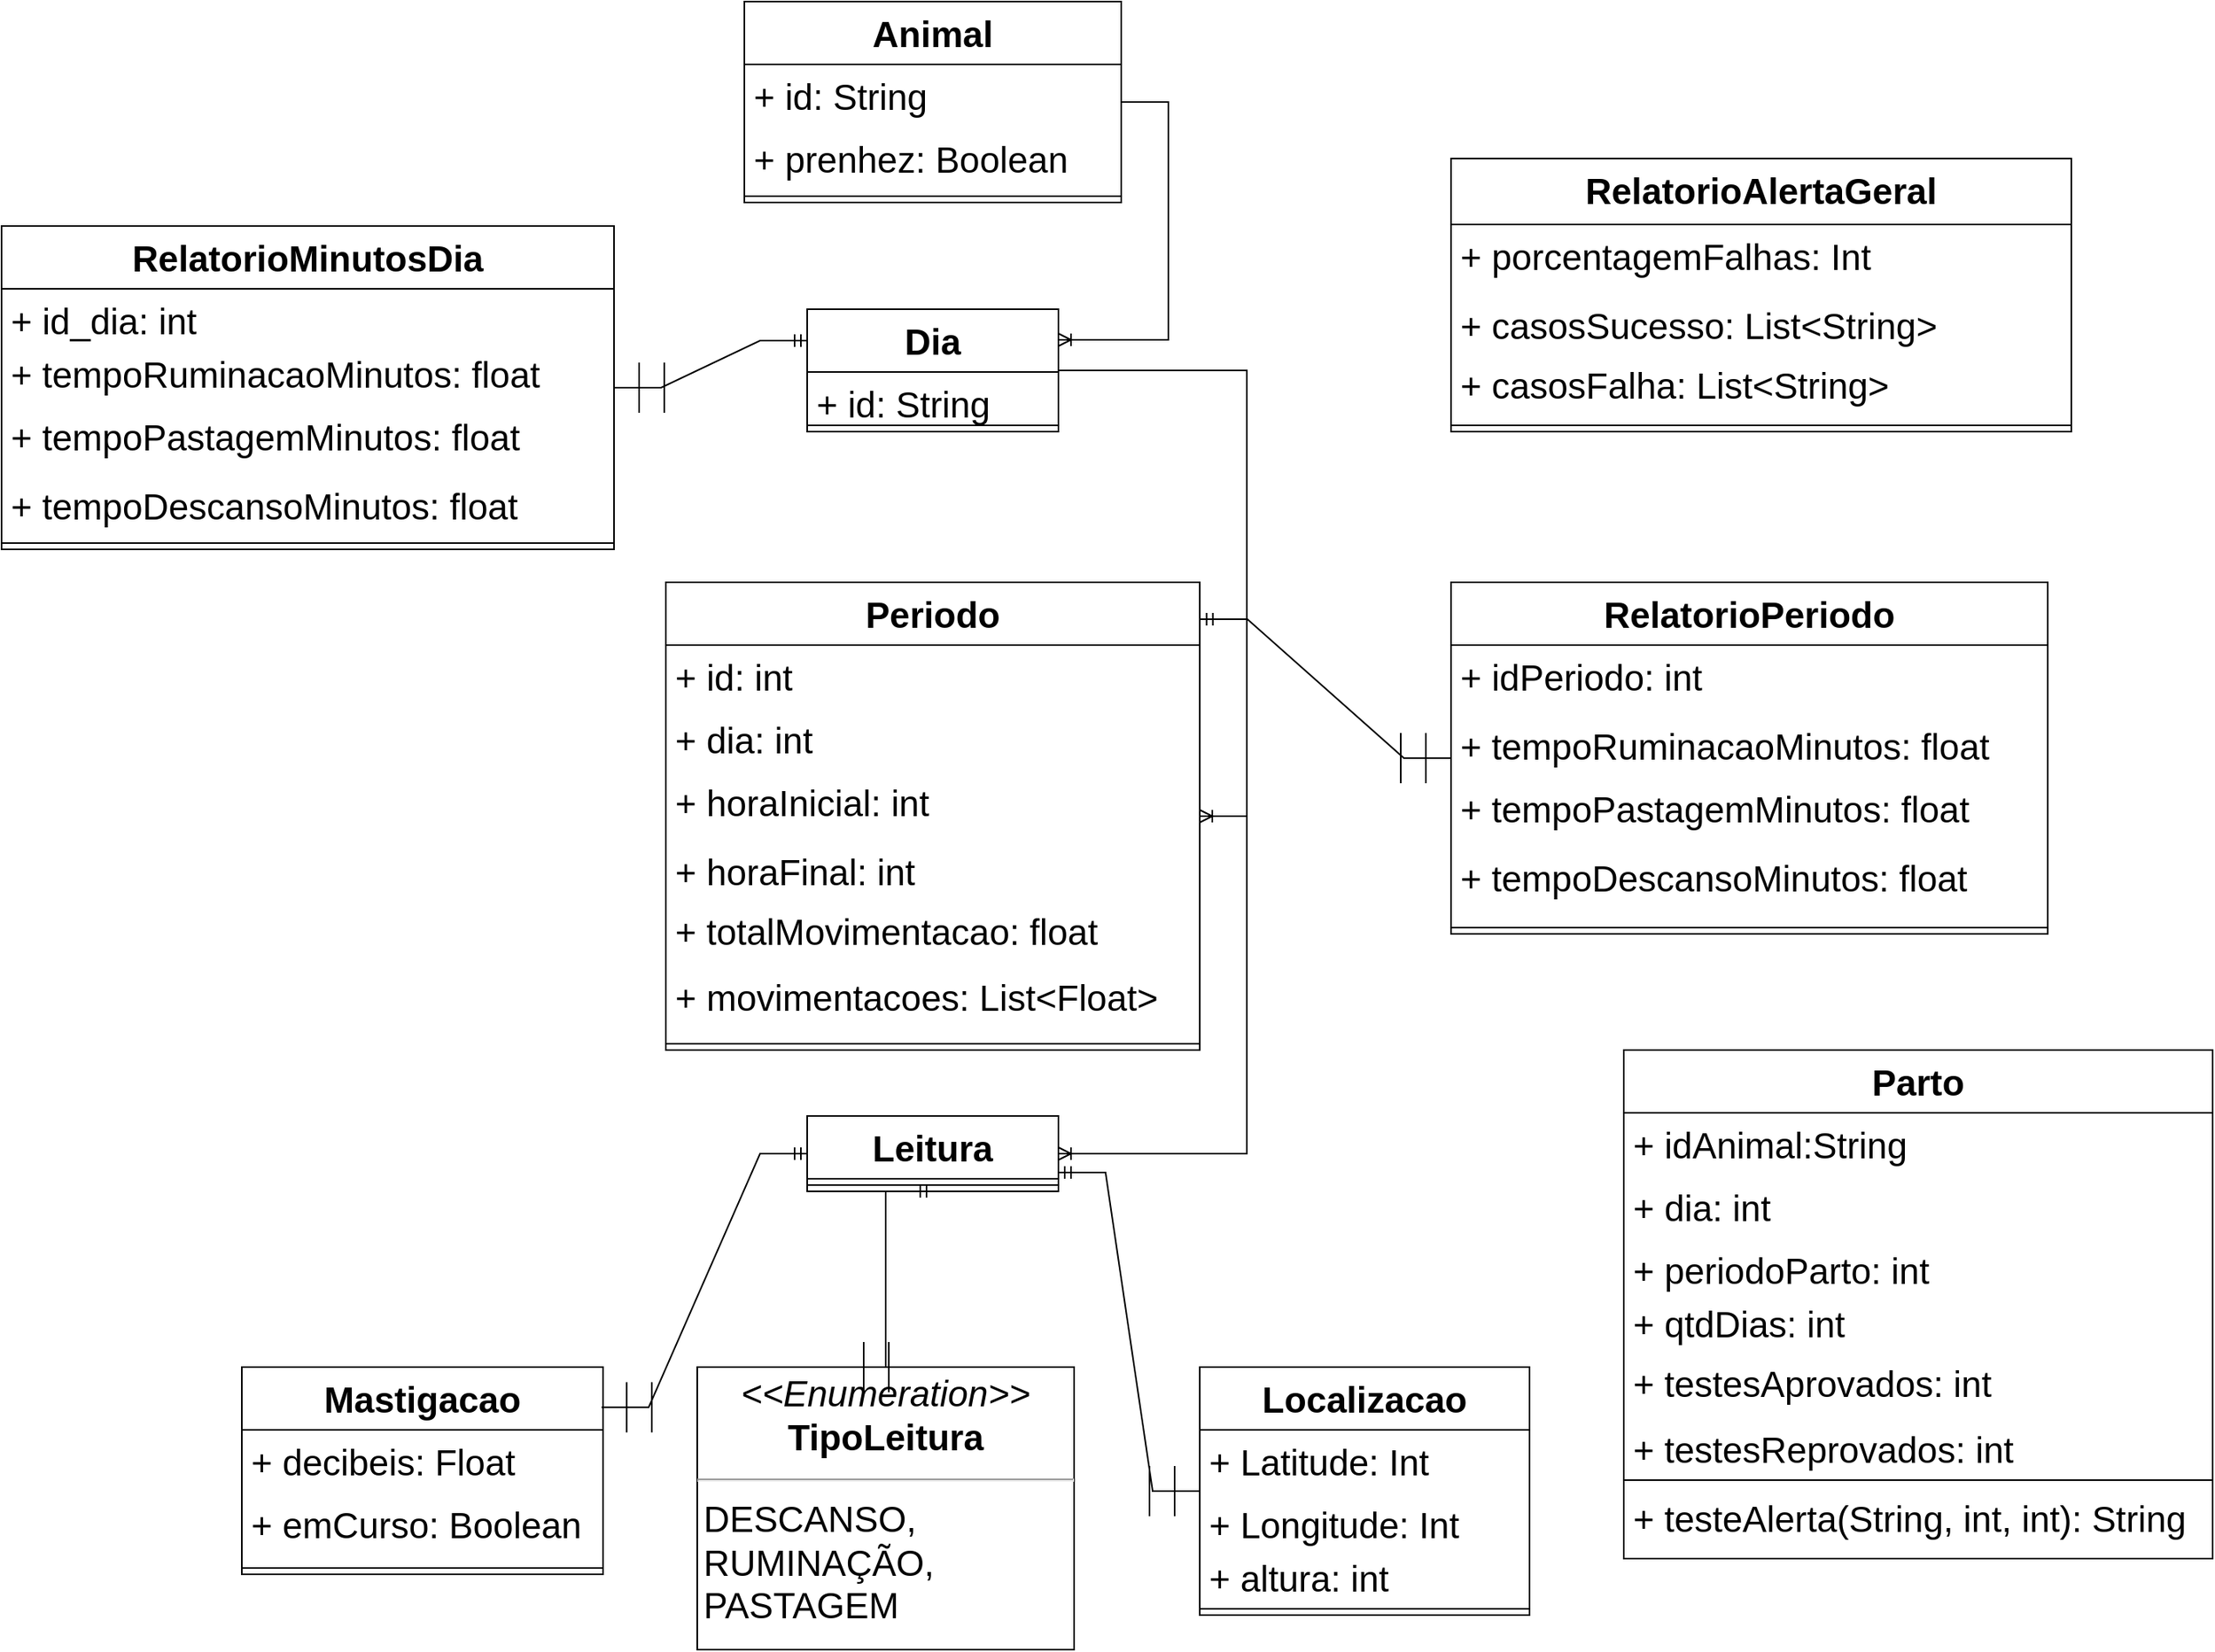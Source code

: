 <mxfile version="20.7.4" type="google" pages="2"><diagram id="C5RBs43oDa-KdzZeNtuy" name="Page-1"><mxGraphModel grid="1" page="1" gridSize="10" guides="1" tooltips="1" connect="1" arrows="1" fold="1" pageScale="1" pageWidth="827" pageHeight="1169" math="0" shadow="0"><root><mxCell id="WIyWlLk6GJQsqaUBKTNV-0"/><mxCell id="WIyWlLk6GJQsqaUBKTNV-1" parent="WIyWlLk6GJQsqaUBKTNV-0"/><mxCell id="5a583TGnAfipVfbvOAST-1" value="Animal&#xA;" style="swimlane;fontStyle=1;align=center;verticalAlign=top;childLayout=stackLayout;horizontal=1;startSize=40;horizontalStack=0;resizeParent=1;resizeParentMax=0;resizeLast=0;collapsible=1;marginBottom=0;fontSize=23;" vertex="1" parent="WIyWlLk6GJQsqaUBKTNV-1"><mxGeometry x="1300" y="-830" width="240" height="128" as="geometry"><mxRectangle x="1330" y="-310" width="80" height="30" as="alternateBounds"/></mxGeometry></mxCell><mxCell id="5a583TGnAfipVfbvOAST-2" value="+ id: String&#xA;&#xA;" style="text;strokeColor=none;fillColor=none;align=left;verticalAlign=top;spacingLeft=4;spacingRight=4;overflow=hidden;rotatable=0;points=[[0,0.5],[1,0.5]];portConstraint=eastwest;fontSize=23;" vertex="1" parent="5a583TGnAfipVfbvOAST-1"><mxGeometry y="40" width="240" height="40" as="geometry"/></mxCell><mxCell id="5a583TGnAfipVfbvOAST-5" value="+ prenhez: Boolean" style="text;strokeColor=none;fillColor=none;align=left;verticalAlign=top;spacingLeft=4;spacingRight=4;overflow=hidden;rotatable=0;points=[[0,0.5],[1,0.5]];portConstraint=eastwest;fontSize=23;" vertex="1" parent="5a583TGnAfipVfbvOAST-1"><mxGeometry y="80" width="240" height="40" as="geometry"/></mxCell><mxCell id="5a583TGnAfipVfbvOAST-3" value="" style="line;strokeWidth=1;fillColor=none;align=left;verticalAlign=middle;spacingTop=-1;spacingLeft=3;spacingRight=3;rotatable=0;labelPosition=right;points=[];portConstraint=eastwest;strokeColor=inherit;fontSize=23;" vertex="1" parent="5a583TGnAfipVfbvOAST-1"><mxGeometry y="120" width="240" height="8" as="geometry"/></mxCell><mxCell id="5a583TGnAfipVfbvOAST-10" value="Dia" style="swimlane;fontStyle=1;align=center;verticalAlign=top;childLayout=stackLayout;horizontal=1;startSize=40;horizontalStack=0;resizeParent=1;resizeParentMax=0;resizeLast=0;collapsible=1;marginBottom=0;fontSize=23;" vertex="1" parent="WIyWlLk6GJQsqaUBKTNV-1"><mxGeometry x="1340" y="-634" width="160" height="78" as="geometry"/></mxCell><mxCell id="5a583TGnAfipVfbvOAST-14" value="+ id: String&#xA;&#xA;" style="text;strokeColor=none;fillColor=none;align=left;verticalAlign=top;spacingLeft=4;spacingRight=4;overflow=hidden;rotatable=0;points=[[0,0.5],[1,0.5]];portConstraint=eastwest;fontSize=23;perimeterSpacing=0;" vertex="1" parent="5a583TGnAfipVfbvOAST-10"><mxGeometry y="40" width="160" height="30" as="geometry"/></mxCell><mxCell id="1n6CRJhgH3x-E_U1XJ8d-13" value="" style="edgeStyle=entityRelationEdgeStyle;fontSize=12;html=1;endArrow=ERmandOne;startArrow=ERmandOne;rounded=0;fontFamily=Helvetica;fontColor=default;startSize=30;" edge="1" parent="5a583TGnAfipVfbvOAST-10" source="5a583TGnAfipVfbvOAST-33"><mxGeometry x="1" y="-103" width="100" height="100" relative="1" as="geometry"><mxPoint x="159.83" y="108.46" as="sourcePoint"/><mxPoint y="20" as="targetPoint"/><mxPoint x="90" y="-53" as="offset"/></mxGeometry></mxCell><mxCell id="5a583TGnAfipVfbvOAST-12" value="" style="line;strokeWidth=1;fillColor=none;align=left;verticalAlign=middle;spacingTop=-1;spacingLeft=3;spacingRight=3;rotatable=0;labelPosition=right;points=[];portConstraint=eastwest;strokeColor=inherit;fontSize=23;" vertex="1" parent="5a583TGnAfipVfbvOAST-10"><mxGeometry y="70" width="160" height="8" as="geometry"/></mxCell><mxCell id="5a583TGnAfipVfbvOAST-33" value="RelatorioMinutosDia" style="swimlane;fontStyle=1;align=center;verticalAlign=top;childLayout=stackLayout;horizontal=1;startSize=40;horizontalStack=0;resizeParent=1;resizeParentMax=0;resizeLast=0;collapsible=1;marginBottom=0;fontSize=23;" vertex="1" parent="WIyWlLk6GJQsqaUBKTNV-1"><mxGeometry x="827" y="-687" width="390" height="206" as="geometry"><mxRectangle x="1060" y="-170" width="160" height="30" as="alternateBounds"/></mxGeometry></mxCell><mxCell id="5a583TGnAfipVfbvOAST-34" value="+ id_dia: int" style="text;strokeColor=none;fillColor=none;align=left;verticalAlign=top;spacingLeft=4;spacingRight=4;overflow=hidden;rotatable=0;points=[[0,0.5],[1,0.5]];portConstraint=eastwest;fontSize=23;" vertex="1" parent="5a583TGnAfipVfbvOAST-33"><mxGeometry y="40" width="390" height="34" as="geometry"/></mxCell><mxCell id="5a583TGnAfipVfbvOAST-37" value="+ tempoRuminacaoMinutos: float" style="text;strokeColor=none;fillColor=none;align=left;verticalAlign=top;spacingLeft=4;spacingRight=4;overflow=hidden;rotatable=0;points=[[0,0.5],[1,0.5]];portConstraint=eastwest;fontSize=23;" vertex="1" parent="5a583TGnAfipVfbvOAST-33"><mxGeometry y="74" width="390" height="40" as="geometry"/></mxCell><mxCell id="5a583TGnAfipVfbvOAST-38" value="+ tempoPastagemMinutos: float" style="text;strokeColor=none;fillColor=none;align=left;verticalAlign=top;spacingLeft=4;spacingRight=4;overflow=hidden;rotatable=0;points=[[0,0.5],[1,0.5]];portConstraint=eastwest;fontSize=23;" vertex="1" parent="5a583TGnAfipVfbvOAST-33"><mxGeometry y="114" width="390" height="44" as="geometry"/></mxCell><mxCell id="5a583TGnAfipVfbvOAST-39" value="+ tempoDescansoMinutos: float" style="text;strokeColor=none;fillColor=none;align=left;verticalAlign=top;spacingLeft=4;spacingRight=4;overflow=hidden;rotatable=0;points=[[0,0.5],[1,0.5]];portConstraint=eastwest;fontSize=23;" vertex="1" parent="5a583TGnAfipVfbvOAST-33"><mxGeometry y="158" width="390" height="40" as="geometry"/></mxCell><mxCell id="5a583TGnAfipVfbvOAST-35" value="" style="line;strokeWidth=1;fillColor=none;align=left;verticalAlign=middle;spacingTop=-1;spacingLeft=3;spacingRight=3;rotatable=0;labelPosition=right;points=[];portConstraint=eastwest;strokeColor=inherit;fontSize=23;" vertex="1" parent="5a583TGnAfipVfbvOAST-33"><mxGeometry y="198" width="390" height="8" as="geometry"/></mxCell><mxCell id="5a583TGnAfipVfbvOAST-43" value="Periodo" style="swimlane;fontStyle=1;align=center;verticalAlign=top;childLayout=stackLayout;horizontal=1;startSize=40;horizontalStack=0;resizeParent=1;resizeParentMax=0;resizeLast=0;collapsible=1;marginBottom=0;fontSize=23;" vertex="1" parent="WIyWlLk6GJQsqaUBKTNV-1"><mxGeometry x="1250" y="-460" width="340" height="298" as="geometry"/></mxCell><mxCell id="5a583TGnAfipVfbvOAST-44" value="+ id: int" style="text;strokeColor=none;fillColor=none;align=left;verticalAlign=top;spacingLeft=4;spacingRight=4;overflow=hidden;rotatable=0;points=[[0,0.5],[1,0.5]];portConstraint=eastwest;fontSize=23;" vertex="1" parent="5a583TGnAfipVfbvOAST-43"><mxGeometry y="40" width="340" height="40" as="geometry"/></mxCell><mxCell id="5a583TGnAfipVfbvOAST-52" value="+ dia: int" style="text;strokeColor=none;fillColor=none;align=left;verticalAlign=top;spacingLeft=4;spacingRight=4;overflow=hidden;rotatable=0;points=[[0,0.5],[1,0.5]];portConstraint=eastwest;fontSize=23;" vertex="1" parent="5a583TGnAfipVfbvOAST-43"><mxGeometry y="80" width="340" height="40" as="geometry"/></mxCell><mxCell id="5a583TGnAfipVfbvOAST-51" value="+ horaInicial: int" style="text;strokeColor=none;fillColor=none;align=left;verticalAlign=top;spacingLeft=4;spacingRight=4;overflow=hidden;rotatable=0;points=[[0,0.5],[1,0.5]];portConstraint=eastwest;fontSize=23;" vertex="1" parent="5a583TGnAfipVfbvOAST-43"><mxGeometry y="120" width="340" height="44" as="geometry"/></mxCell><mxCell id="5a583TGnAfipVfbvOAST-53" value="+ horaFinal: int" style="text;strokeColor=none;fillColor=none;align=left;verticalAlign=top;spacingLeft=4;spacingRight=4;overflow=hidden;rotatable=0;points=[[0,0.5],[1,0.5]];portConstraint=eastwest;fontSize=23;" vertex="1" parent="5a583TGnAfipVfbvOAST-43"><mxGeometry y="164" width="340" height="38" as="geometry"/></mxCell><mxCell id="5a583TGnAfipVfbvOAST-54" value="+ totalMovimentacao: float" style="text;strokeColor=none;fillColor=none;align=left;verticalAlign=top;spacingLeft=4;spacingRight=4;overflow=hidden;rotatable=0;points=[[0,0.5],[1,0.5]];portConstraint=eastwest;fontSize=23;" vertex="1" parent="5a583TGnAfipVfbvOAST-43"><mxGeometry y="202" width="340" height="42" as="geometry"/></mxCell><mxCell id="5a583TGnAfipVfbvOAST-55" value="+ movimentacoes: List&lt;Float&gt;" style="text;strokeColor=none;fillColor=none;align=left;verticalAlign=top;spacingLeft=4;spacingRight=4;overflow=hidden;rotatable=0;points=[[0,0.5],[1,0.5]];portConstraint=eastwest;fontSize=23;" vertex="1" parent="5a583TGnAfipVfbvOAST-43"><mxGeometry y="244" width="340" height="46" as="geometry"/></mxCell><mxCell id="5a583TGnAfipVfbvOAST-45" value="" style="line;strokeWidth=1;fillColor=none;align=left;verticalAlign=middle;spacingTop=-1;spacingLeft=3;spacingRight=3;rotatable=0;labelPosition=right;points=[];portConstraint=eastwest;strokeColor=inherit;fontSize=23;" vertex="1" parent="5a583TGnAfipVfbvOAST-43"><mxGeometry y="290" width="340" height="8" as="geometry"/></mxCell><mxCell id="5a583TGnAfipVfbvOAST-56" value="RelatorioPeriodo" style="swimlane;fontStyle=1;align=center;verticalAlign=top;childLayout=stackLayout;horizontal=1;startSize=40;horizontalStack=0;resizeParent=1;resizeParentMax=0;resizeLast=0;collapsible=1;marginBottom=0;fontSize=23;" vertex="1" parent="WIyWlLk6GJQsqaUBKTNV-1"><mxGeometry x="1750" y="-460" width="380" height="224" as="geometry"/></mxCell><mxCell id="5a583TGnAfipVfbvOAST-57" value="+ idPeriodo: int" style="text;strokeColor=none;fillColor=none;align=left;verticalAlign=top;spacingLeft=4;spacingRight=4;overflow=hidden;rotatable=0;points=[[0,0.5],[1,0.5]];portConstraint=eastwest;fontSize=23;" vertex="1" parent="5a583TGnAfipVfbvOAST-56"><mxGeometry y="40" width="380" height="44" as="geometry"/></mxCell><mxCell id="5a583TGnAfipVfbvOAST-58" value="+ tempoRuminacaoMinutos: float" style="text;strokeColor=none;fillColor=none;align=left;verticalAlign=top;spacingLeft=4;spacingRight=4;overflow=hidden;rotatable=0;points=[[0,0.5],[1,0.5]];portConstraint=eastwest;fontSize=23;" vertex="1" parent="5a583TGnAfipVfbvOAST-56"><mxGeometry y="84" width="380" height="40" as="geometry"/></mxCell><mxCell id="5a583TGnAfipVfbvOAST-59" value="+ tempoPastagemMinutos: float" style="text;strokeColor=none;fillColor=none;align=left;verticalAlign=top;spacingLeft=4;spacingRight=4;overflow=hidden;rotatable=0;points=[[0,0.5],[1,0.5]];portConstraint=eastwest;fontSize=23;" vertex="1" parent="5a583TGnAfipVfbvOAST-56"><mxGeometry y="124" width="380" height="44" as="geometry"/></mxCell><mxCell id="5a583TGnAfipVfbvOAST-60" value="+ tempoDescansoMinutos: float" style="text;strokeColor=none;fillColor=none;align=left;verticalAlign=top;spacingLeft=4;spacingRight=4;overflow=hidden;rotatable=0;points=[[0,0.5],[1,0.5]];portConstraint=eastwest;fontSize=23;" vertex="1" parent="5a583TGnAfipVfbvOAST-56"><mxGeometry y="168" width="380" height="48" as="geometry"/></mxCell><mxCell id="5a583TGnAfipVfbvOAST-61" value="" style="line;strokeWidth=1;fillColor=none;align=left;verticalAlign=middle;spacingTop=-1;spacingLeft=3;spacingRight=3;rotatable=0;labelPosition=right;points=[];portConstraint=eastwest;strokeColor=inherit;fontSize=23;" vertex="1" parent="5a583TGnAfipVfbvOAST-56"><mxGeometry y="216" width="380" height="8" as="geometry"/></mxCell><mxCell id="5a583TGnAfipVfbvOAST-69" value="Leitura" style="swimlane;fontStyle=1;align=center;verticalAlign=top;childLayout=stackLayout;horizontal=1;startSize=40;horizontalStack=0;resizeParent=1;resizeParentMax=0;resizeLast=0;collapsible=1;marginBottom=0;fontSize=23;" vertex="1" parent="WIyWlLk6GJQsqaUBKTNV-1"><mxGeometry x="1340" y="-120" width="160" height="48" as="geometry"><mxRectangle x="1330" y="138" width="80" height="30" as="alternateBounds"/></mxGeometry></mxCell><mxCell id="5a583TGnAfipVfbvOAST-71" value="" style="line;strokeWidth=1;fillColor=none;align=left;verticalAlign=middle;spacingTop=-1;spacingLeft=3;spacingRight=3;rotatable=0;labelPosition=right;points=[];portConstraint=eastwest;strokeColor=inherit;fontSize=23;" vertex="1" parent="5a583TGnAfipVfbvOAST-69"><mxGeometry y="40" width="160" height="8" as="geometry"/></mxCell><mxCell id="5a583TGnAfipVfbvOAST-76" value="&lt;p style=&quot;margin: 4px 0px 0px; text-align: center; font-size: 23px;&quot;&gt;&lt;i style=&quot;font-size: 23px;&quot;&gt;&amp;lt;&amp;lt;Enumeration&amp;gt;&amp;gt;&lt;/i&gt;&lt;br style=&quot;font-size: 23px;&quot;&gt;&lt;b style=&quot;font-size: 23px;&quot;&gt;TipoLeitura&lt;/b&gt;&lt;/p&gt;&lt;hr style=&quot;font-size: 23px;&quot;&gt;&lt;p style=&quot;margin: 0px 0px 0px 4px; font-size: 23px;&quot;&gt;DESCANSO,&lt;/p&gt;&lt;p style=&quot;margin: 0px 0px 0px 4px; font-size: 23px;&quot;&gt;RUMINAÇÃO,&lt;/p&gt;&lt;p style=&quot;margin: 0px 0px 0px 4px; font-size: 23px;&quot;&gt;PASTAGEM&lt;/p&gt;" style="verticalAlign=top;align=left;overflow=fill;fontSize=23;fontFamily=Helvetica;html=1;" vertex="1" parent="WIyWlLk6GJQsqaUBKTNV-1"><mxGeometry x="1270" y="40" width="240" height="180" as="geometry"/></mxCell><mxCell id="5a583TGnAfipVfbvOAST-83" value="Mastigacao" style="swimlane;fontStyle=1;align=center;verticalAlign=top;childLayout=stackLayout;horizontal=1;startSize=40;horizontalStack=0;resizeParent=1;resizeParentMax=0;resizeLast=0;collapsible=1;marginBottom=0;fontSize=23;" vertex="1" parent="WIyWlLk6GJQsqaUBKTNV-1"><mxGeometry x="980" y="40" width="230" height="132" as="geometry"/></mxCell><mxCell id="5a583TGnAfipVfbvOAST-84" value="+ decibeis: Float" style="text;strokeColor=none;fillColor=none;align=left;verticalAlign=top;spacingLeft=4;spacingRight=4;overflow=hidden;rotatable=0;points=[[0,0.5],[1,0.5]];portConstraint=eastwest;fontSize=23;" vertex="1" parent="5a583TGnAfipVfbvOAST-83"><mxGeometry y="40" width="230" height="40" as="geometry"/></mxCell><mxCell id="5a583TGnAfipVfbvOAST-87" value="+ emCurso: Boolean" style="text;strokeColor=none;fillColor=none;align=left;verticalAlign=top;spacingLeft=4;spacingRight=4;overflow=hidden;rotatable=0;points=[[0,0.5],[1,0.5]];portConstraint=eastwest;fontSize=23;" vertex="1" parent="5a583TGnAfipVfbvOAST-83"><mxGeometry y="80" width="230" height="44" as="geometry"/></mxCell><mxCell id="5a583TGnAfipVfbvOAST-85" value="" style="line;strokeWidth=1;fillColor=none;align=left;verticalAlign=middle;spacingTop=-1;spacingLeft=3;spacingRight=3;rotatable=0;labelPosition=right;points=[];portConstraint=eastwest;strokeColor=inherit;fontSize=23;" vertex="1" parent="5a583TGnAfipVfbvOAST-83"><mxGeometry y="124" width="230" height="8" as="geometry"/></mxCell><mxCell id="5a583TGnAfipVfbvOAST-91" value="Localizacao" style="swimlane;fontStyle=1;align=center;verticalAlign=top;childLayout=stackLayout;horizontal=1;startSize=40;horizontalStack=0;resizeParent=1;resizeParentMax=0;resizeLast=0;collapsible=1;marginBottom=0;fontSize=23;" vertex="1" parent="WIyWlLk6GJQsqaUBKTNV-1"><mxGeometry x="1590" y="40" width="210" height="158" as="geometry"/></mxCell><mxCell id="5a583TGnAfipVfbvOAST-92" value="+ Latitude: Int" style="text;strokeColor=none;fillColor=none;align=left;verticalAlign=top;spacingLeft=4;spacingRight=4;overflow=hidden;rotatable=0;points=[[0,0.5],[1,0.5]];portConstraint=eastwest;fontSize=23;" vertex="1" parent="5a583TGnAfipVfbvOAST-91"><mxGeometry y="40" width="210" height="40" as="geometry"/></mxCell><mxCell id="5a583TGnAfipVfbvOAST-95" value="+ Longitude: Int" style="text;strokeColor=none;fillColor=none;align=left;verticalAlign=top;spacingLeft=4;spacingRight=4;overflow=hidden;rotatable=0;points=[[0,0.5],[1,0.5]];portConstraint=eastwest;fontSize=23;" vertex="1" parent="5a583TGnAfipVfbvOAST-91"><mxGeometry y="80" width="210" height="34" as="geometry"/></mxCell><mxCell id="5a583TGnAfipVfbvOAST-93" value="+ altura: int" style="text;strokeColor=none;fillColor=none;align=left;verticalAlign=top;spacingLeft=4;spacingRight=4;overflow=hidden;rotatable=0;points=[[0,0.5],[1,0.5]];portConstraint=eastwest;fontSize=23;" vertex="1" parent="5a583TGnAfipVfbvOAST-91"><mxGeometry y="114" width="210" height="36" as="geometry"/></mxCell><mxCell id="5a583TGnAfipVfbvOAST-94" value="" style="line;strokeWidth=1;fillColor=none;align=left;verticalAlign=middle;spacingTop=-1;spacingLeft=3;spacingRight=3;rotatable=0;labelPosition=right;points=[];portConstraint=eastwest;strokeColor=inherit;fontSize=23;" vertex="1" parent="5a583TGnAfipVfbvOAST-91"><mxGeometry y="150" width="210" height="8" as="geometry"/></mxCell><mxCell id="5a583TGnAfipVfbvOAST-96" value="RelatorioAlertaGeral" style="swimlane;fontStyle=1;align=center;verticalAlign=top;childLayout=stackLayout;horizontal=1;startSize=42;horizontalStack=0;resizeParent=1;resizeParentMax=0;resizeLast=0;collapsible=1;marginBottom=0;fontSize=23;" vertex="1" parent="WIyWlLk6GJQsqaUBKTNV-1"><mxGeometry x="1750" y="-730" width="395" height="174" as="geometry"/></mxCell><mxCell id="5a583TGnAfipVfbvOAST-97" value="+ porcentagemFalhas: Int" style="text;strokeColor=none;fillColor=none;align=left;verticalAlign=top;spacingLeft=4;spacingRight=4;overflow=hidden;rotatable=0;points=[[0,0.5],[1,0.5]];portConstraint=eastwest;fontSize=23;" vertex="1" parent="5a583TGnAfipVfbvOAST-96"><mxGeometry y="42" width="395" height="44" as="geometry"/></mxCell><mxCell id="5a583TGnAfipVfbvOAST-100" value="+ casosSucesso: List&lt;String&gt;" style="text;strokeColor=none;fillColor=none;align=left;verticalAlign=top;spacingLeft=4;spacingRight=4;overflow=hidden;rotatable=0;points=[[0,0.5],[1,0.5]];portConstraint=eastwest;fontSize=23;" vertex="1" parent="5a583TGnAfipVfbvOAST-96"><mxGeometry y="86" width="395" height="38" as="geometry"/></mxCell><mxCell id="5a583TGnAfipVfbvOAST-101" value="+ casosFalha: List&lt;String&gt;" style="text;strokeColor=none;fillColor=none;align=left;verticalAlign=top;spacingLeft=4;spacingRight=4;overflow=hidden;rotatable=0;points=[[0,0.5],[1,0.5]];portConstraint=eastwest;fontSize=23;" vertex="1" parent="5a583TGnAfipVfbvOAST-96"><mxGeometry y="124" width="395" height="42" as="geometry"/></mxCell><mxCell id="5a583TGnAfipVfbvOAST-98" value="" style="line;strokeWidth=1;fillColor=none;align=left;verticalAlign=middle;spacingTop=-1;spacingLeft=3;spacingRight=3;rotatable=0;labelPosition=right;points=[];portConstraint=eastwest;strokeColor=inherit;fontSize=23;" vertex="1" parent="5a583TGnAfipVfbvOAST-96"><mxGeometry y="166" width="395" height="8" as="geometry"/></mxCell><mxCell id="04up0CmGePxD9HbmvsQ1-0" value="Parto" style="swimlane;fontStyle=1;align=center;verticalAlign=top;childLayout=stackLayout;horizontal=1;startSize=40;horizontalStack=0;resizeParent=1;resizeParentMax=0;resizeLast=0;collapsible=1;marginBottom=0;fontSize=23;" vertex="1" parent="WIyWlLk6GJQsqaUBKTNV-1"><mxGeometry x="1860" y="-162" width="375" height="324" as="geometry"/></mxCell><mxCell id="04up0CmGePxD9HbmvsQ1-1" value="+ idAnimal:String" style="text;strokeColor=none;fillColor=none;align=left;verticalAlign=top;spacingLeft=4;spacingRight=4;overflow=hidden;rotatable=0;points=[[0,0.5],[1,0.5]];portConstraint=eastwest;fontSize=23;" vertex="1" parent="04up0CmGePxD9HbmvsQ1-0"><mxGeometry y="40" width="375" height="40" as="geometry"/></mxCell><mxCell id="04up0CmGePxD9HbmvsQ1-5" value="+ dia: int" style="text;strokeColor=none;fillColor=none;align=left;verticalAlign=top;spacingLeft=4;spacingRight=4;overflow=hidden;rotatable=0;points=[[0,0.5],[1,0.5]];portConstraint=eastwest;fontSize=23;" vertex="1" parent="04up0CmGePxD9HbmvsQ1-0"><mxGeometry y="80" width="375" height="40" as="geometry"/></mxCell><mxCell id="04up0CmGePxD9HbmvsQ1-6" value="+ periodoParto: int" style="text;strokeColor=none;fillColor=none;align=left;verticalAlign=top;spacingLeft=4;spacingRight=4;overflow=hidden;rotatable=0;points=[[0,0.5],[1,0.5]];portConstraint=eastwest;fontSize=23;" vertex="1" parent="04up0CmGePxD9HbmvsQ1-0"><mxGeometry y="120" width="375" height="34" as="geometry"/></mxCell><mxCell id="04up0CmGePxD9HbmvsQ1-7" value="+ qtdDias: int" style="text;strokeColor=none;fillColor=none;align=left;verticalAlign=top;spacingLeft=4;spacingRight=4;overflow=hidden;rotatable=0;points=[[0,0.5],[1,0.5]];portConstraint=eastwest;fontSize=23;" vertex="1" parent="04up0CmGePxD9HbmvsQ1-0"><mxGeometry y="154" width="375" height="38" as="geometry"/></mxCell><mxCell id="04up0CmGePxD9HbmvsQ1-4" value="+ testesAprovados: int" style="text;strokeColor=none;fillColor=none;align=left;verticalAlign=top;spacingLeft=4;spacingRight=4;overflow=hidden;rotatable=0;points=[[0,0.5],[1,0.5]];portConstraint=eastwest;fontSize=23;" vertex="1" parent="04up0CmGePxD9HbmvsQ1-0"><mxGeometry y="192" width="375" height="42" as="geometry"/></mxCell><mxCell id="04up0CmGePxD9HbmvsQ1-8" value="+ testesReprovados: int" style="text;strokeColor=none;fillColor=none;align=left;verticalAlign=top;spacingLeft=4;spacingRight=4;overflow=hidden;rotatable=0;points=[[0,0.5],[1,0.5]];portConstraint=eastwest;fontSize=23;" vertex="1" parent="04up0CmGePxD9HbmvsQ1-0"><mxGeometry y="234" width="375" height="36" as="geometry"/></mxCell><mxCell id="04up0CmGePxD9HbmvsQ1-2" value="" style="line;strokeWidth=1;fillColor=none;align=left;verticalAlign=middle;spacingTop=-1;spacingLeft=3;spacingRight=3;rotatable=0;labelPosition=right;points=[];portConstraint=eastwest;strokeColor=inherit;fontSize=23;" vertex="1" parent="04up0CmGePxD9HbmvsQ1-0"><mxGeometry y="270" width="375" height="8" as="geometry"/></mxCell><mxCell id="04up0CmGePxD9HbmvsQ1-3" value="+ testeAlerta(String, int, int): String" style="text;strokeColor=none;fillColor=none;align=left;verticalAlign=top;spacingLeft=4;spacingRight=4;overflow=hidden;rotatable=0;points=[[0,0.5],[1,0.5]];portConstraint=eastwest;fontSize=23;" vertex="1" parent="04up0CmGePxD9HbmvsQ1-0"><mxGeometry y="278" width="375" height="46" as="geometry"/></mxCell><mxCell id="1n6CRJhgH3x-E_U1XJ8d-4" value="" style="edgeStyle=entityRelationEdgeStyle;fontSize=12;html=1;endArrow=ERoneToMany;rounded=0;fontFamily=Helvetica;fontColor=default;startSize=30;" edge="1" parent="WIyWlLk6GJQsqaUBKTNV-1" source="5a583TGnAfipVfbvOAST-43" target="5a583TGnAfipVfbvOAST-69"><mxGeometry width="100" height="100" relative="1" as="geometry"><mxPoint x="1370" y="30" as="sourcePoint"/><mxPoint x="1670" y="30" as="targetPoint"/></mxGeometry></mxCell><mxCell id="1n6CRJhgH3x-E_U1XJ8d-8" value="" style="edgeStyle=entityRelationEdgeStyle;fontSize=12;html=1;endArrow=ERmandOne;startArrow=ERmandOne;rounded=0;fontFamily=Helvetica;fontColor=default;startSize=30;exitX=0.996;exitY=0.194;exitDx=0;exitDy=0;exitPerimeter=0;entryX=0;entryY=0.5;entryDx=0;entryDy=0;" edge="1" parent="WIyWlLk6GJQsqaUBKTNV-1" source="5a583TGnAfipVfbvOAST-83" target="5a583TGnAfipVfbvOAST-69"><mxGeometry width="100" height="100" relative="1" as="geometry"><mxPoint x="1370" y="30" as="sourcePoint"/><mxPoint x="1470" y="-70" as="targetPoint"/></mxGeometry></mxCell><mxCell id="1n6CRJhgH3x-E_U1XJ8d-9" value="" style="edgeStyle=entityRelationEdgeStyle;fontSize=12;html=1;endArrow=ERmandOne;startArrow=ERmandOne;rounded=0;fontFamily=Helvetica;fontColor=default;startSize=30;exitX=0.375;exitY=0;exitDx=0;exitDy=0;exitPerimeter=0;entryX=0.5;entryY=1;entryDx=0;entryDy=0;" edge="1" parent="WIyWlLk6GJQsqaUBKTNV-1" source="5a583TGnAfipVfbvOAST-76" target="5a583TGnAfipVfbvOAST-69"><mxGeometry x="-0.564" y="-35" width="100" height="100" relative="1" as="geometry"><mxPoint x="1219.08" y="75.608" as="sourcePoint"/><mxPoint x="1350" y="-86.0" as="targetPoint"/><mxPoint as="offset"/></mxGeometry></mxCell><mxCell id="1n6CRJhgH3x-E_U1XJ8d-10" value="" style="edgeStyle=entityRelationEdgeStyle;fontSize=12;html=1;endArrow=ERmandOne;startArrow=ERmandOne;rounded=0;fontFamily=Helvetica;fontColor=default;startSize=30;entryX=1;entryY=0.75;entryDx=0;entryDy=0;" edge="1" parent="WIyWlLk6GJQsqaUBKTNV-1" source="5a583TGnAfipVfbvOAST-91" target="5a583TGnAfipVfbvOAST-69"><mxGeometry width="100" height="100" relative="1" as="geometry"><mxPoint x="1229.08" y="85.608" as="sourcePoint"/><mxPoint x="1360" y="-76.0" as="targetPoint"/></mxGeometry></mxCell><mxCell id="1n6CRJhgH3x-E_U1XJ8d-12" value="" style="edgeStyle=entityRelationEdgeStyle;fontSize=12;html=1;endArrow=ERmandOne;startArrow=ERmandOne;rounded=0;fontFamily=Helvetica;fontColor=default;startSize=30;entryX=1.001;entryY=0.079;entryDx=0;entryDy=0;entryPerimeter=0;" edge="1" parent="WIyWlLk6GJQsqaUBKTNV-1" source="5a583TGnAfipVfbvOAST-56" target="5a583TGnAfipVfbvOAST-43"><mxGeometry x="1" y="-103" width="100" height="100" relative="1" as="geometry"><mxPoint x="1630" y="-410" as="sourcePoint"/><mxPoint x="1730" y="-510" as="targetPoint"/><mxPoint x="90" y="-53" as="offset"/></mxGeometry></mxCell><mxCell id="1n6CRJhgH3x-E_U1XJ8d-14" value="" style="edgeStyle=entityRelationEdgeStyle;fontSize=12;html=1;endArrow=ERoneToMany;rounded=0;fontFamily=Helvetica;fontColor=default;startSize=30;entryX=1;entryY=0.25;entryDx=0;entryDy=0;" edge="1" parent="WIyWlLk6GJQsqaUBKTNV-1" source="5a583TGnAfipVfbvOAST-1" target="5a583TGnAfipVfbvOAST-10"><mxGeometry width="100" height="100" relative="1" as="geometry"><mxPoint x="1090" y="-230" as="sourcePoint"/><mxPoint x="1190" y="-330" as="targetPoint"/></mxGeometry></mxCell><mxCell id="1n6CRJhgH3x-E_U1XJ8d-15" value="" style="edgeStyle=entityRelationEdgeStyle;fontSize=12;html=1;endArrow=ERoneToMany;rounded=0;fontFamily=Helvetica;fontColor=default;startSize=30;" edge="1" parent="WIyWlLk6GJQsqaUBKTNV-1" source="5a583TGnAfipVfbvOAST-10" target="5a583TGnAfipVfbvOAST-43"><mxGeometry width="100" height="100" relative="1" as="geometry"><mxPoint x="1030" y="-250" as="sourcePoint"/><mxPoint x="1130" y="-350" as="targetPoint"/></mxGeometry></mxCell></root></mxGraphModel></diagram><diagram id="zb_KoiAzfFeeoUwg3D_E" name="Página-2"><mxGraphModel grid="1" page="1" gridSize="10" guides="1" tooltips="1" connect="1" arrows="1" fold="1" pageScale="1" pageWidth="827" pageHeight="1169" math="0" shadow="0"><root><mxCell id="0"/><mxCell id="1" parent="0"/><mxCell id="QUFpZ3Ay2C8a6EJEUFaD-1" value="Back-end" style="shape=module;align=left;spacingLeft=20;align=center;verticalAlign=top;strokeColor=default;fontFamily=Helvetica;fontSize=23;fontColor=default;startSize=30;fillColor=default;" vertex="1" parent="1"><mxGeometry x="370" y="230" width="306" height="290" as="geometry"/></mxCell><mxCell id="QUFpZ3Ay2C8a6EJEUFaD-14" style="edgeStyle=orthogonalEdgeStyle;rounded=0;orthogonalLoop=1;jettySize=auto;html=1;entryX=1;entryY=0.5;entryDx=0;entryDy=0;fontFamily=Helvetica;fontSize=23;fontColor=default;startSize=30;" edge="1" parent="1" source="QUFpZ3Ay2C8a6EJEUFaD-2" target="QUFpZ3Ay2C8a6EJEUFaD-1"><mxGeometry relative="1" as="geometry"/></mxCell><mxCell id="QUFpZ3Ay2C8a6EJEUFaD-2" value="Dispositivo coletor de dados" style="shape=module;align=left;spacingLeft=20;align=center;verticalAlign=top;strokeColor=default;fontFamily=Helvetica;fontSize=23;fontColor=default;startSize=30;fillColor=default;" vertex="1" parent="1"><mxGeometry x="900" y="245" width="400" height="260" as="geometry"/></mxCell><mxCell id="QUFpZ3Ay2C8a6EJEUFaD-10" style="edgeStyle=orthogonalEdgeStyle;rounded=0;orthogonalLoop=1;jettySize=auto;html=1;entryX=0;entryY=0.5;entryDx=10;entryDy=0;entryPerimeter=0;fontFamily=Helvetica;fontSize=23;fontColor=default;startSize=30;" edge="1" parent="1" source="QUFpZ3Ay2C8a6EJEUFaD-3" target="QUFpZ3Ay2C8a6EJEUFaD-1"><mxGeometry relative="1" as="geometry"/></mxCell><mxCell id="QUFpZ3Ay2C8a6EJEUFaD-3" value="Front-end app" style="shape=module;align=left;spacingLeft=20;align=center;verticalAlign=top;strokeColor=default;fontFamily=Helvetica;fontSize=23;fontColor=default;startSize=30;fillColor=default;" vertex="1" parent="1"><mxGeometry x="-130" y="400" width="306" height="260" as="geometry"/></mxCell><mxCell id="QUFpZ3Ay2C8a6EJEUFaD-9" style="edgeStyle=orthogonalEdgeStyle;rounded=0;orthogonalLoop=1;jettySize=auto;html=1;fontFamily=Helvetica;fontSize=23;fontColor=default;startSize=30;" edge="1" parent="1" source="QUFpZ3Ay2C8a6EJEUFaD-4" target="QUFpZ3Ay2C8a6EJEUFaD-1"><mxGeometry relative="1" as="geometry"/></mxCell><mxCell id="QUFpZ3Ay2C8a6EJEUFaD-4" value="Front-end web" style="shape=module;align=left;spacingLeft=20;align=center;verticalAlign=top;strokeColor=default;fontFamily=Helvetica;fontSize=23;fontColor=default;startSize=30;fillColor=default;" vertex="1" parent="1"><mxGeometry x="-130" y="100" width="306" height="260" as="geometry"/></mxCell><mxCell id="QUFpZ3Ay2C8a6EJEUFaD-5" value="Alertas sobre parto" style="shape=module;align=left;spacingLeft=20;align=center;verticalAlign=top;strokeColor=default;fontFamily=Helvetica;fontSize=23;fontColor=default;startSize=30;fillColor=default;" vertex="1" parent="1"><mxGeometry x="389.5" y="350" width="267" height="50" as="geometry"/></mxCell><mxCell id="QUFpZ3Ay2C8a6EJEUFaD-11" value="Solicitação do usuário" style="text;align=center;fontStyle=0;verticalAlign=middle;spacingLeft=3;spacingRight=3;strokeColor=none;rotatable=0;points=[[0,0.5],[1,0.5]];portConstraint=eastwest;fontFamily=Helvetica;fontSize=23;fontColor=default;startSize=30;fillColor=default;" vertex="1" parent="1"><mxGeometry x="260" y="160" width="80" height="26" as="geometry"/></mxCell><mxCell id="QUFpZ3Ay2C8a6EJEUFaD-12" value="Solicitação do usuário" style="text;align=center;fontStyle=0;verticalAlign=middle;spacingLeft=3;spacingRight=3;strokeColor=none;rotatable=0;points=[[0,0.5],[1,0.5]];portConstraint=eastwest;fontFamily=Helvetica;fontSize=23;fontColor=default;startSize=30;fillColor=default;" vertex="1" parent="1"><mxGeometry x="260" y="559" width="80" height="26" as="geometry"/></mxCell><mxCell id="QUFpZ3Ay2C8a6EJEUFaD-15" value="Cadastro de leituras" style="text;align=center;fontStyle=0;verticalAlign=middle;spacingLeft=3;spacingRight=3;strokeColor=none;rotatable=0;points=[[0,0.5],[1,0.5]];portConstraint=eastwest;fontFamily=Helvetica;fontSize=23;fontColor=default;startSize=30;fillColor=default;" vertex="1" parent="1"><mxGeometry x="760" y="300" width="80" height="26" as="geometry"/></mxCell></root></mxGraphModel></diagram></mxfile>